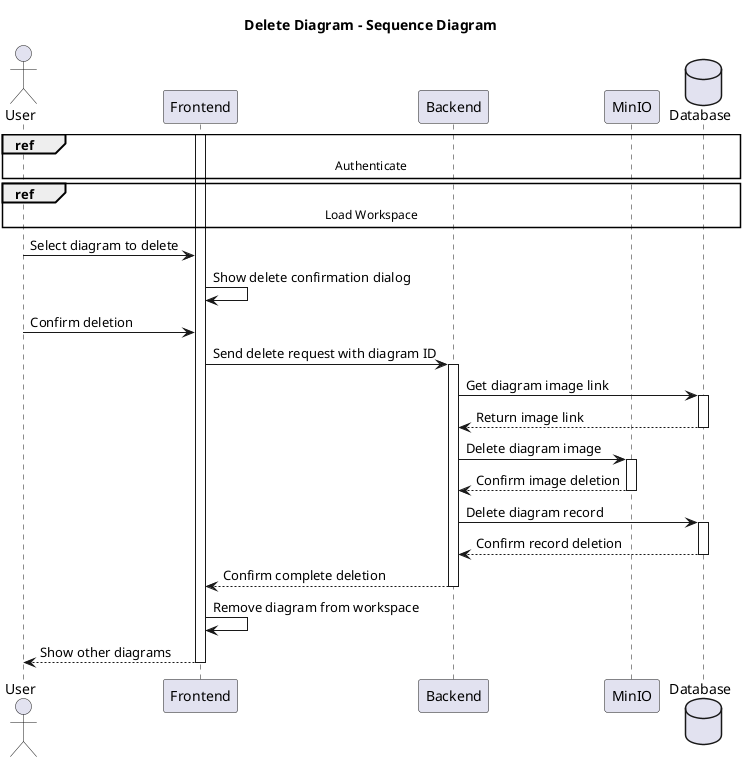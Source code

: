 @startuml
title Delete Diagram - Sequence Diagram

actor User
participant Frontend
participant Backend
participant MinIO
database Database

ref over User, Database: Authenticate

ref over User, Database: Load Workspace

activate Frontend

User -> Frontend: Select diagram to delete
Frontend -> Frontend: Show delete confirmation dialog

User -> Frontend: Confirm deletion
Frontend -> Backend: Send delete request with diagram ID
activate Backend

Backend -> Database: Get diagram image link
activate Database
Database --> Backend: Return image link
deactivate Database

Backend -> MinIO: Delete diagram image
activate MinIO
MinIO --> Backend: Confirm image deletion
deactivate MinIO

Backend -> Database: Delete diagram record
activate Database
Database --> Backend: Confirm record deletion
deactivate Database

Backend --> Frontend: Confirm complete deletion
deactivate Backend

Frontend -> Frontend: Remove diagram from workspace
Frontend --> User: Show other diagrams
deactivate Frontend

@enduml